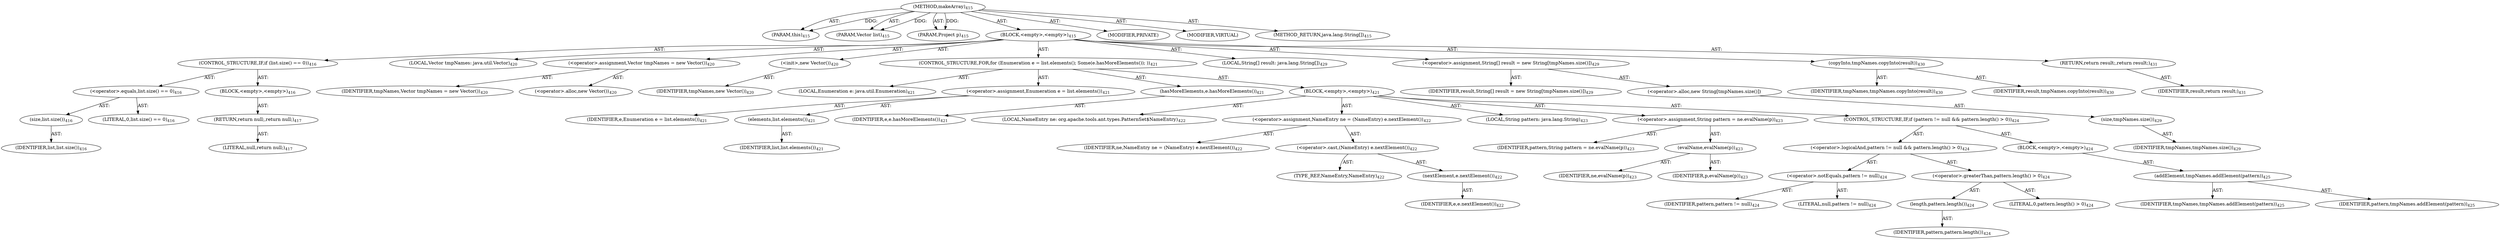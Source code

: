 digraph "makeArray" {  
"111669149722" [label = <(METHOD,makeArray)<SUB>415</SUB>> ]
"115964117042" [label = <(PARAM,this)<SUB>415</SUB>> ]
"115964117043" [label = <(PARAM,Vector list)<SUB>415</SUB>> ]
"115964117044" [label = <(PARAM,Project p)<SUB>415</SUB>> ]
"25769803852" [label = <(BLOCK,&lt;empty&gt;,&lt;empty&gt;)<SUB>415</SUB>> ]
"47244640302" [label = <(CONTROL_STRUCTURE,IF,if (list.size() == 0))<SUB>416</SUB>> ]
"30064771342" [label = <(&lt;operator&gt;.equals,list.size() == 0)<SUB>416</SUB>> ]
"30064771343" [label = <(size,list.size())<SUB>416</SUB>> ]
"68719476964" [label = <(IDENTIFIER,list,list.size())<SUB>416</SUB>> ]
"90194313260" [label = <(LITERAL,0,list.size() == 0)<SUB>416</SUB>> ]
"25769803853" [label = <(BLOCK,&lt;empty&gt;,&lt;empty&gt;)<SUB>416</SUB>> ]
"146028888082" [label = <(RETURN,return null;,return null;)<SUB>417</SUB>> ]
"90194313261" [label = <(LITERAL,null,return null;)<SUB>417</SUB>> ]
"94489280535" [label = <(LOCAL,Vector tmpNames: java.util.Vector)<SUB>420</SUB>> ]
"30064771344" [label = <(&lt;operator&gt;.assignment,Vector tmpNames = new Vector())<SUB>420</SUB>> ]
"68719476965" [label = <(IDENTIFIER,tmpNames,Vector tmpNames = new Vector())<SUB>420</SUB>> ]
"30064771345" [label = <(&lt;operator&gt;.alloc,new Vector())<SUB>420</SUB>> ]
"30064771346" [label = <(&lt;init&gt;,new Vector())<SUB>420</SUB>> ]
"68719476966" [label = <(IDENTIFIER,tmpNames,new Vector())<SUB>420</SUB>> ]
"47244640303" [label = <(CONTROL_STRUCTURE,FOR,for (Enumeration e = list.elements(); Some(e.hasMoreElements()); ))<SUB>421</SUB>> ]
"94489280536" [label = <(LOCAL,Enumeration e: java.util.Enumeration)<SUB>421</SUB>> ]
"30064771347" [label = <(&lt;operator&gt;.assignment,Enumeration e = list.elements())<SUB>421</SUB>> ]
"68719476967" [label = <(IDENTIFIER,e,Enumeration e = list.elements())<SUB>421</SUB>> ]
"30064771348" [label = <(elements,list.elements())<SUB>421</SUB>> ]
"68719476968" [label = <(IDENTIFIER,list,list.elements())<SUB>421</SUB>> ]
"30064771349" [label = <(hasMoreElements,e.hasMoreElements())<SUB>421</SUB>> ]
"68719476969" [label = <(IDENTIFIER,e,e.hasMoreElements())<SUB>421</SUB>> ]
"25769803854" [label = <(BLOCK,&lt;empty&gt;,&lt;empty&gt;)<SUB>421</SUB>> ]
"94489280537" [label = <(LOCAL,NameEntry ne: org.apache.tools.ant.types.PatternSet$NameEntry)<SUB>422</SUB>> ]
"30064771350" [label = <(&lt;operator&gt;.assignment,NameEntry ne = (NameEntry) e.nextElement())<SUB>422</SUB>> ]
"68719476970" [label = <(IDENTIFIER,ne,NameEntry ne = (NameEntry) e.nextElement())<SUB>422</SUB>> ]
"30064771351" [label = <(&lt;operator&gt;.cast,(NameEntry) e.nextElement())<SUB>422</SUB>> ]
"180388626434" [label = <(TYPE_REF,NameEntry,NameEntry)<SUB>422</SUB>> ]
"30064771352" [label = <(nextElement,e.nextElement())<SUB>422</SUB>> ]
"68719476971" [label = <(IDENTIFIER,e,e.nextElement())<SUB>422</SUB>> ]
"94489280538" [label = <(LOCAL,String pattern: java.lang.String)<SUB>423</SUB>> ]
"30064771353" [label = <(&lt;operator&gt;.assignment,String pattern = ne.evalName(p))<SUB>423</SUB>> ]
"68719476972" [label = <(IDENTIFIER,pattern,String pattern = ne.evalName(p))<SUB>423</SUB>> ]
"30064771354" [label = <(evalName,evalName(p))<SUB>423</SUB>> ]
"68719476973" [label = <(IDENTIFIER,ne,evalName(p))<SUB>423</SUB>> ]
"68719476974" [label = <(IDENTIFIER,p,evalName(p))<SUB>423</SUB>> ]
"47244640304" [label = <(CONTROL_STRUCTURE,IF,if (pattern != null &amp;&amp; pattern.length() &gt; 0))<SUB>424</SUB>> ]
"30064771355" [label = <(&lt;operator&gt;.logicalAnd,pattern != null &amp;&amp; pattern.length() &gt; 0)<SUB>424</SUB>> ]
"30064771356" [label = <(&lt;operator&gt;.notEquals,pattern != null)<SUB>424</SUB>> ]
"68719476975" [label = <(IDENTIFIER,pattern,pattern != null)<SUB>424</SUB>> ]
"90194313262" [label = <(LITERAL,null,pattern != null)<SUB>424</SUB>> ]
"30064771357" [label = <(&lt;operator&gt;.greaterThan,pattern.length() &gt; 0)<SUB>424</SUB>> ]
"30064771358" [label = <(length,pattern.length())<SUB>424</SUB>> ]
"68719476976" [label = <(IDENTIFIER,pattern,pattern.length())<SUB>424</SUB>> ]
"90194313263" [label = <(LITERAL,0,pattern.length() &gt; 0)<SUB>424</SUB>> ]
"25769803855" [label = <(BLOCK,&lt;empty&gt;,&lt;empty&gt;)<SUB>424</SUB>> ]
"30064771359" [label = <(addElement,tmpNames.addElement(pattern))<SUB>425</SUB>> ]
"68719476977" [label = <(IDENTIFIER,tmpNames,tmpNames.addElement(pattern))<SUB>425</SUB>> ]
"68719476978" [label = <(IDENTIFIER,pattern,tmpNames.addElement(pattern))<SUB>425</SUB>> ]
"94489280539" [label = <(LOCAL,String[] result: java.lang.String[])<SUB>429</SUB>> ]
"30064771360" [label = <(&lt;operator&gt;.assignment,String[] result = new String[tmpNames.size()])<SUB>429</SUB>> ]
"68719476979" [label = <(IDENTIFIER,result,String[] result = new String[tmpNames.size()])<SUB>429</SUB>> ]
"30064771361" [label = <(&lt;operator&gt;.alloc,new String[tmpNames.size()])> ]
"30064771362" [label = <(size,tmpNames.size())<SUB>429</SUB>> ]
"68719476980" [label = <(IDENTIFIER,tmpNames,tmpNames.size())<SUB>429</SUB>> ]
"30064771363" [label = <(copyInto,tmpNames.copyInto(result))<SUB>430</SUB>> ]
"68719476981" [label = <(IDENTIFIER,tmpNames,tmpNames.copyInto(result))<SUB>430</SUB>> ]
"68719476982" [label = <(IDENTIFIER,result,tmpNames.copyInto(result))<SUB>430</SUB>> ]
"146028888083" [label = <(RETURN,return result;,return result;)<SUB>431</SUB>> ]
"68719476983" [label = <(IDENTIFIER,result,return result;)<SUB>431</SUB>> ]
"133143986235" [label = <(MODIFIER,PRIVATE)> ]
"133143986236" [label = <(MODIFIER,VIRTUAL)> ]
"128849018906" [label = <(METHOD_RETURN,java.lang.String[])<SUB>415</SUB>> ]
  "111669149722" -> "115964117042"  [ label = "AST: "] 
  "111669149722" -> "115964117043"  [ label = "AST: "] 
  "111669149722" -> "115964117044"  [ label = "AST: "] 
  "111669149722" -> "25769803852"  [ label = "AST: "] 
  "111669149722" -> "133143986235"  [ label = "AST: "] 
  "111669149722" -> "133143986236"  [ label = "AST: "] 
  "111669149722" -> "128849018906"  [ label = "AST: "] 
  "25769803852" -> "47244640302"  [ label = "AST: "] 
  "25769803852" -> "94489280535"  [ label = "AST: "] 
  "25769803852" -> "30064771344"  [ label = "AST: "] 
  "25769803852" -> "30064771346"  [ label = "AST: "] 
  "25769803852" -> "47244640303"  [ label = "AST: "] 
  "25769803852" -> "94489280539"  [ label = "AST: "] 
  "25769803852" -> "30064771360"  [ label = "AST: "] 
  "25769803852" -> "30064771363"  [ label = "AST: "] 
  "25769803852" -> "146028888083"  [ label = "AST: "] 
  "47244640302" -> "30064771342"  [ label = "AST: "] 
  "47244640302" -> "25769803853"  [ label = "AST: "] 
  "30064771342" -> "30064771343"  [ label = "AST: "] 
  "30064771342" -> "90194313260"  [ label = "AST: "] 
  "30064771343" -> "68719476964"  [ label = "AST: "] 
  "25769803853" -> "146028888082"  [ label = "AST: "] 
  "146028888082" -> "90194313261"  [ label = "AST: "] 
  "30064771344" -> "68719476965"  [ label = "AST: "] 
  "30064771344" -> "30064771345"  [ label = "AST: "] 
  "30064771346" -> "68719476966"  [ label = "AST: "] 
  "47244640303" -> "94489280536"  [ label = "AST: "] 
  "47244640303" -> "30064771347"  [ label = "AST: "] 
  "47244640303" -> "30064771349"  [ label = "AST: "] 
  "47244640303" -> "25769803854"  [ label = "AST: "] 
  "30064771347" -> "68719476967"  [ label = "AST: "] 
  "30064771347" -> "30064771348"  [ label = "AST: "] 
  "30064771348" -> "68719476968"  [ label = "AST: "] 
  "30064771349" -> "68719476969"  [ label = "AST: "] 
  "25769803854" -> "94489280537"  [ label = "AST: "] 
  "25769803854" -> "30064771350"  [ label = "AST: "] 
  "25769803854" -> "94489280538"  [ label = "AST: "] 
  "25769803854" -> "30064771353"  [ label = "AST: "] 
  "25769803854" -> "47244640304"  [ label = "AST: "] 
  "30064771350" -> "68719476970"  [ label = "AST: "] 
  "30064771350" -> "30064771351"  [ label = "AST: "] 
  "30064771351" -> "180388626434"  [ label = "AST: "] 
  "30064771351" -> "30064771352"  [ label = "AST: "] 
  "30064771352" -> "68719476971"  [ label = "AST: "] 
  "30064771353" -> "68719476972"  [ label = "AST: "] 
  "30064771353" -> "30064771354"  [ label = "AST: "] 
  "30064771354" -> "68719476973"  [ label = "AST: "] 
  "30064771354" -> "68719476974"  [ label = "AST: "] 
  "47244640304" -> "30064771355"  [ label = "AST: "] 
  "47244640304" -> "25769803855"  [ label = "AST: "] 
  "30064771355" -> "30064771356"  [ label = "AST: "] 
  "30064771355" -> "30064771357"  [ label = "AST: "] 
  "30064771356" -> "68719476975"  [ label = "AST: "] 
  "30064771356" -> "90194313262"  [ label = "AST: "] 
  "30064771357" -> "30064771358"  [ label = "AST: "] 
  "30064771357" -> "90194313263"  [ label = "AST: "] 
  "30064771358" -> "68719476976"  [ label = "AST: "] 
  "25769803855" -> "30064771359"  [ label = "AST: "] 
  "30064771359" -> "68719476977"  [ label = "AST: "] 
  "30064771359" -> "68719476978"  [ label = "AST: "] 
  "30064771360" -> "68719476979"  [ label = "AST: "] 
  "30064771360" -> "30064771361"  [ label = "AST: "] 
  "30064771361" -> "30064771362"  [ label = "AST: "] 
  "30064771362" -> "68719476980"  [ label = "AST: "] 
  "30064771363" -> "68719476981"  [ label = "AST: "] 
  "30064771363" -> "68719476982"  [ label = "AST: "] 
  "146028888083" -> "68719476983"  [ label = "AST: "] 
  "111669149722" -> "115964117042"  [ label = "DDG: "] 
  "111669149722" -> "115964117043"  [ label = "DDG: "] 
  "111669149722" -> "115964117044"  [ label = "DDG: "] 
}
